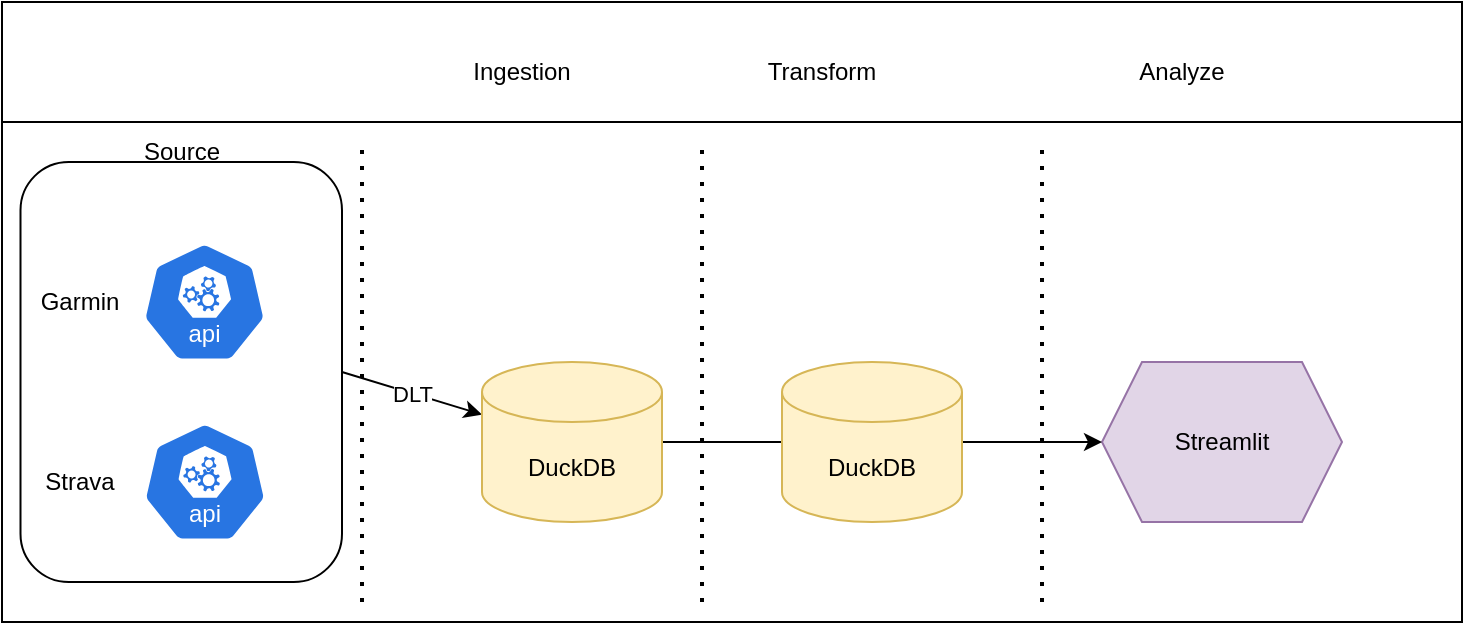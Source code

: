 <mxfile version="26.1.1">
  <diagram id="architecture_diagram" name="Page-1">
    <mxGraphModel dx="1434" dy="784" grid="1" gridSize="10" guides="1" tooltips="1" connect="1" arrows="1" fold="1" page="1" pageScale="1" pageWidth="827" pageHeight="1169" math="0" shadow="0">
      <root>
        <mxCell id="0" />
        <mxCell id="1" parent="0" />
        <mxCell id="1Lh7OiWQGXuczmzSIsKi-2" value="" style="rounded=0;whiteSpace=wrap;html=1;" vertex="1" parent="1">
          <mxGeometry x="70" y="610" width="730" height="250" as="geometry" />
        </mxCell>
        <mxCell id="1Lh7OiWQGXuczmzSIsKi-20" value="" style="rounded=1;whiteSpace=wrap;html=1;" vertex="1" parent="1">
          <mxGeometry x="79.25" y="630" width="160.75" height="210" as="geometry" />
        </mxCell>
        <mxCell id="1Lh7OiWQGXuczmzSIsKi-6" value="" style="rounded=0;whiteSpace=wrap;html=1;" vertex="1" parent="1">
          <mxGeometry x="70" y="550" width="730" height="60" as="geometry" />
        </mxCell>
        <mxCell id="NFctGQ_CJSL1D7_K2sUl-1" value="" style="aspect=fixed;sketch=0;html=1;dashed=0;whitespace=wrap;verticalLabelPosition=bottom;verticalAlign=top;fillColor=#2875E2;strokeColor=#ffffff;points=[[0.005,0.63,0],[0.1,0.2,0],[0.9,0.2,0],[0.5,0,0],[0.995,0.63,0],[0.72,0.99,0],[0.5,1,0],[0.28,0.99,0]];shape=mxgraph.kubernetes.icon2;kubernetesLabel=1;prIcon=api" parent="1" vertex="1">
          <mxGeometry x="140" y="670" width="62.5" height="60" as="geometry" />
        </mxCell>
        <mxCell id="1Lh7OiWQGXuczmzSIsKi-3" value="Source" style="text;html=1;align=center;verticalAlign=middle;whiteSpace=wrap;rounded=0;" vertex="1" parent="1">
          <mxGeometry x="129.63" y="610" width="60" height="30" as="geometry" />
        </mxCell>
        <mxCell id="1Lh7OiWQGXuczmzSIsKi-5" value="Ingestion" style="text;html=1;align=center;verticalAlign=middle;whiteSpace=wrap;rounded=0;" vertex="1" parent="1">
          <mxGeometry x="300" y="570" width="60" height="30" as="geometry" />
        </mxCell>
        <mxCell id="1Lh7OiWQGXuczmzSIsKi-7" value="Transform" style="text;html=1;align=center;verticalAlign=middle;whiteSpace=wrap;rounded=0;" vertex="1" parent="1">
          <mxGeometry x="450" y="570" width="60" height="30" as="geometry" />
        </mxCell>
        <mxCell id="1Lh7OiWQGXuczmzSIsKi-8" value="Analyze" style="text;html=1;align=center;verticalAlign=middle;whiteSpace=wrap;rounded=0;" vertex="1" parent="1">
          <mxGeometry x="630" y="570" width="60" height="30" as="geometry" />
        </mxCell>
        <mxCell id="1Lh7OiWQGXuczmzSIsKi-9" value="" style="aspect=fixed;sketch=0;html=1;dashed=0;whitespace=wrap;verticalLabelPosition=bottom;verticalAlign=top;fillColor=#2875E2;strokeColor=#ffffff;points=[[0.005,0.63,0],[0.1,0.2,0],[0.9,0.2,0],[0.5,0,0],[0.995,0.63,0],[0.72,0.99,0],[0.5,1,0],[0.28,0.99,0]];shape=mxgraph.kubernetes.icon2;kubernetesLabel=1;prIcon=api" vertex="1" parent="1">
          <mxGeometry x="140.25" y="760" width="62.5" height="60" as="geometry" />
        </mxCell>
        <mxCell id="1Lh7OiWQGXuczmzSIsKi-11" value="Garmin" style="text;html=1;align=center;verticalAlign=middle;whiteSpace=wrap;rounded=0;" vertex="1" parent="1">
          <mxGeometry x="79" y="685" width="60" height="30" as="geometry" />
        </mxCell>
        <mxCell id="1Lh7OiWQGXuczmzSIsKi-12" value="Strava" style="text;html=1;align=center;verticalAlign=middle;whiteSpace=wrap;rounded=0;" vertex="1" parent="1">
          <mxGeometry x="79.25" y="775" width="60" height="30" as="geometry" />
        </mxCell>
        <mxCell id="1Lh7OiWQGXuczmzSIsKi-17" value="" style="endArrow=classic;html=1;rounded=0;exitX=1;exitY=0.5;exitDx=0;exitDy=0;" edge="1" parent="1" source="1Lh7OiWQGXuczmzSIsKi-20" target="NFctGQ_CJSL1D7_K2sUl-2">
          <mxGeometry relative="1" as="geometry">
            <mxPoint x="233" y="678" as="sourcePoint" />
            <mxPoint x="333" y="678" as="targetPoint" />
          </mxGeometry>
        </mxCell>
        <mxCell id="1Lh7OiWQGXuczmzSIsKi-18" value="DLT" style="edgeLabel;resizable=0;html=1;;align=center;verticalAlign=middle;" connectable="0" vertex="1" parent="1Lh7OiWQGXuczmzSIsKi-17">
          <mxGeometry relative="1" as="geometry" />
        </mxCell>
        <mxCell id="1Lh7OiWQGXuczmzSIsKi-23" value="" style="endArrow=none;dashed=1;html=1;dashPattern=1 3;strokeWidth=2;rounded=0;" edge="1" parent="1">
          <mxGeometry width="50" height="50" relative="1" as="geometry">
            <mxPoint x="250" y="850" as="sourcePoint" />
            <mxPoint x="250" y="620" as="targetPoint" />
          </mxGeometry>
        </mxCell>
        <mxCell id="1Lh7OiWQGXuczmzSIsKi-25" value="" style="endArrow=none;dashed=1;html=1;dashPattern=1 3;strokeWidth=2;rounded=0;" edge="1" parent="1">
          <mxGeometry width="50" height="50" relative="1" as="geometry">
            <mxPoint x="590" y="850" as="sourcePoint" />
            <mxPoint x="590" y="620" as="targetPoint" />
          </mxGeometry>
        </mxCell>
        <mxCell id="1Lh7OiWQGXuczmzSIsKi-26" value="Streamlit" style="shape=hexagon;perimeter=hexagonPerimeter2;whiteSpace=wrap;html=1;fixedSize=1;fillColor=#e1d5e7;strokeColor=#9673a6;" vertex="1" parent="1">
          <mxGeometry x="620" y="730" width="120" height="80" as="geometry" />
        </mxCell>
        <mxCell id="1Lh7OiWQGXuczmzSIsKi-28" style="edgeStyle=orthogonalEdgeStyle;rounded=0;orthogonalLoop=1;jettySize=auto;html=1;" edge="1" parent="1" source="NFctGQ_CJSL1D7_K2sUl-2" target="1Lh7OiWQGXuczmzSIsKi-26">
          <mxGeometry relative="1" as="geometry" />
        </mxCell>
        <mxCell id="NFctGQ_CJSL1D7_K2sUl-2" value="DuckDB" style="shape=cylinder3;whiteSpace=wrap;html=1;boundedLbl=1;backgroundOutline=1;size=15;fillColor=#fff2cc;strokeColor=#d6b656;" parent="1" vertex="1">
          <mxGeometry x="310" y="730" width="90" height="80" as="geometry" />
        </mxCell>
        <mxCell id="1Lh7OiWQGXuczmzSIsKi-29" value="DuckDB" style="shape=cylinder3;whiteSpace=wrap;html=1;boundedLbl=1;backgroundOutline=1;size=15;fillColor=#fff2cc;strokeColor=#d6b656;" vertex="1" parent="1">
          <mxGeometry x="460" y="730" width="90" height="80" as="geometry" />
        </mxCell>
        <mxCell id="1Lh7OiWQGXuczmzSIsKi-30" value="" style="endArrow=none;dashed=1;html=1;dashPattern=1 3;strokeWidth=2;rounded=0;" edge="1" parent="1">
          <mxGeometry width="50" height="50" relative="1" as="geometry">
            <mxPoint x="420" y="850" as="sourcePoint" />
            <mxPoint x="420" y="620" as="targetPoint" />
          </mxGeometry>
        </mxCell>
      </root>
    </mxGraphModel>
  </diagram>
</mxfile>
